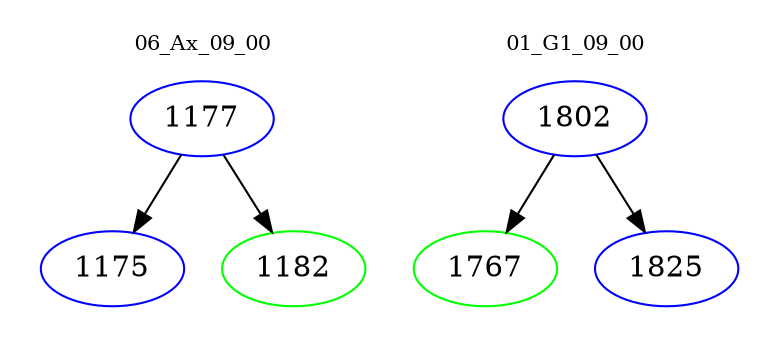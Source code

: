digraph{
subgraph cluster_0 {
color = white
label = "06_Ax_09_00";
fontsize=10;
T0_1177 [label="1177", color="blue"]
T0_1177 -> T0_1175 [color="black"]
T0_1175 [label="1175", color="blue"]
T0_1177 -> T0_1182 [color="black"]
T0_1182 [label="1182", color="green"]
}
subgraph cluster_1 {
color = white
label = "01_G1_09_00";
fontsize=10;
T1_1802 [label="1802", color="blue"]
T1_1802 -> T1_1767 [color="black"]
T1_1767 [label="1767", color="green"]
T1_1802 -> T1_1825 [color="black"]
T1_1825 [label="1825", color="blue"]
}
}
